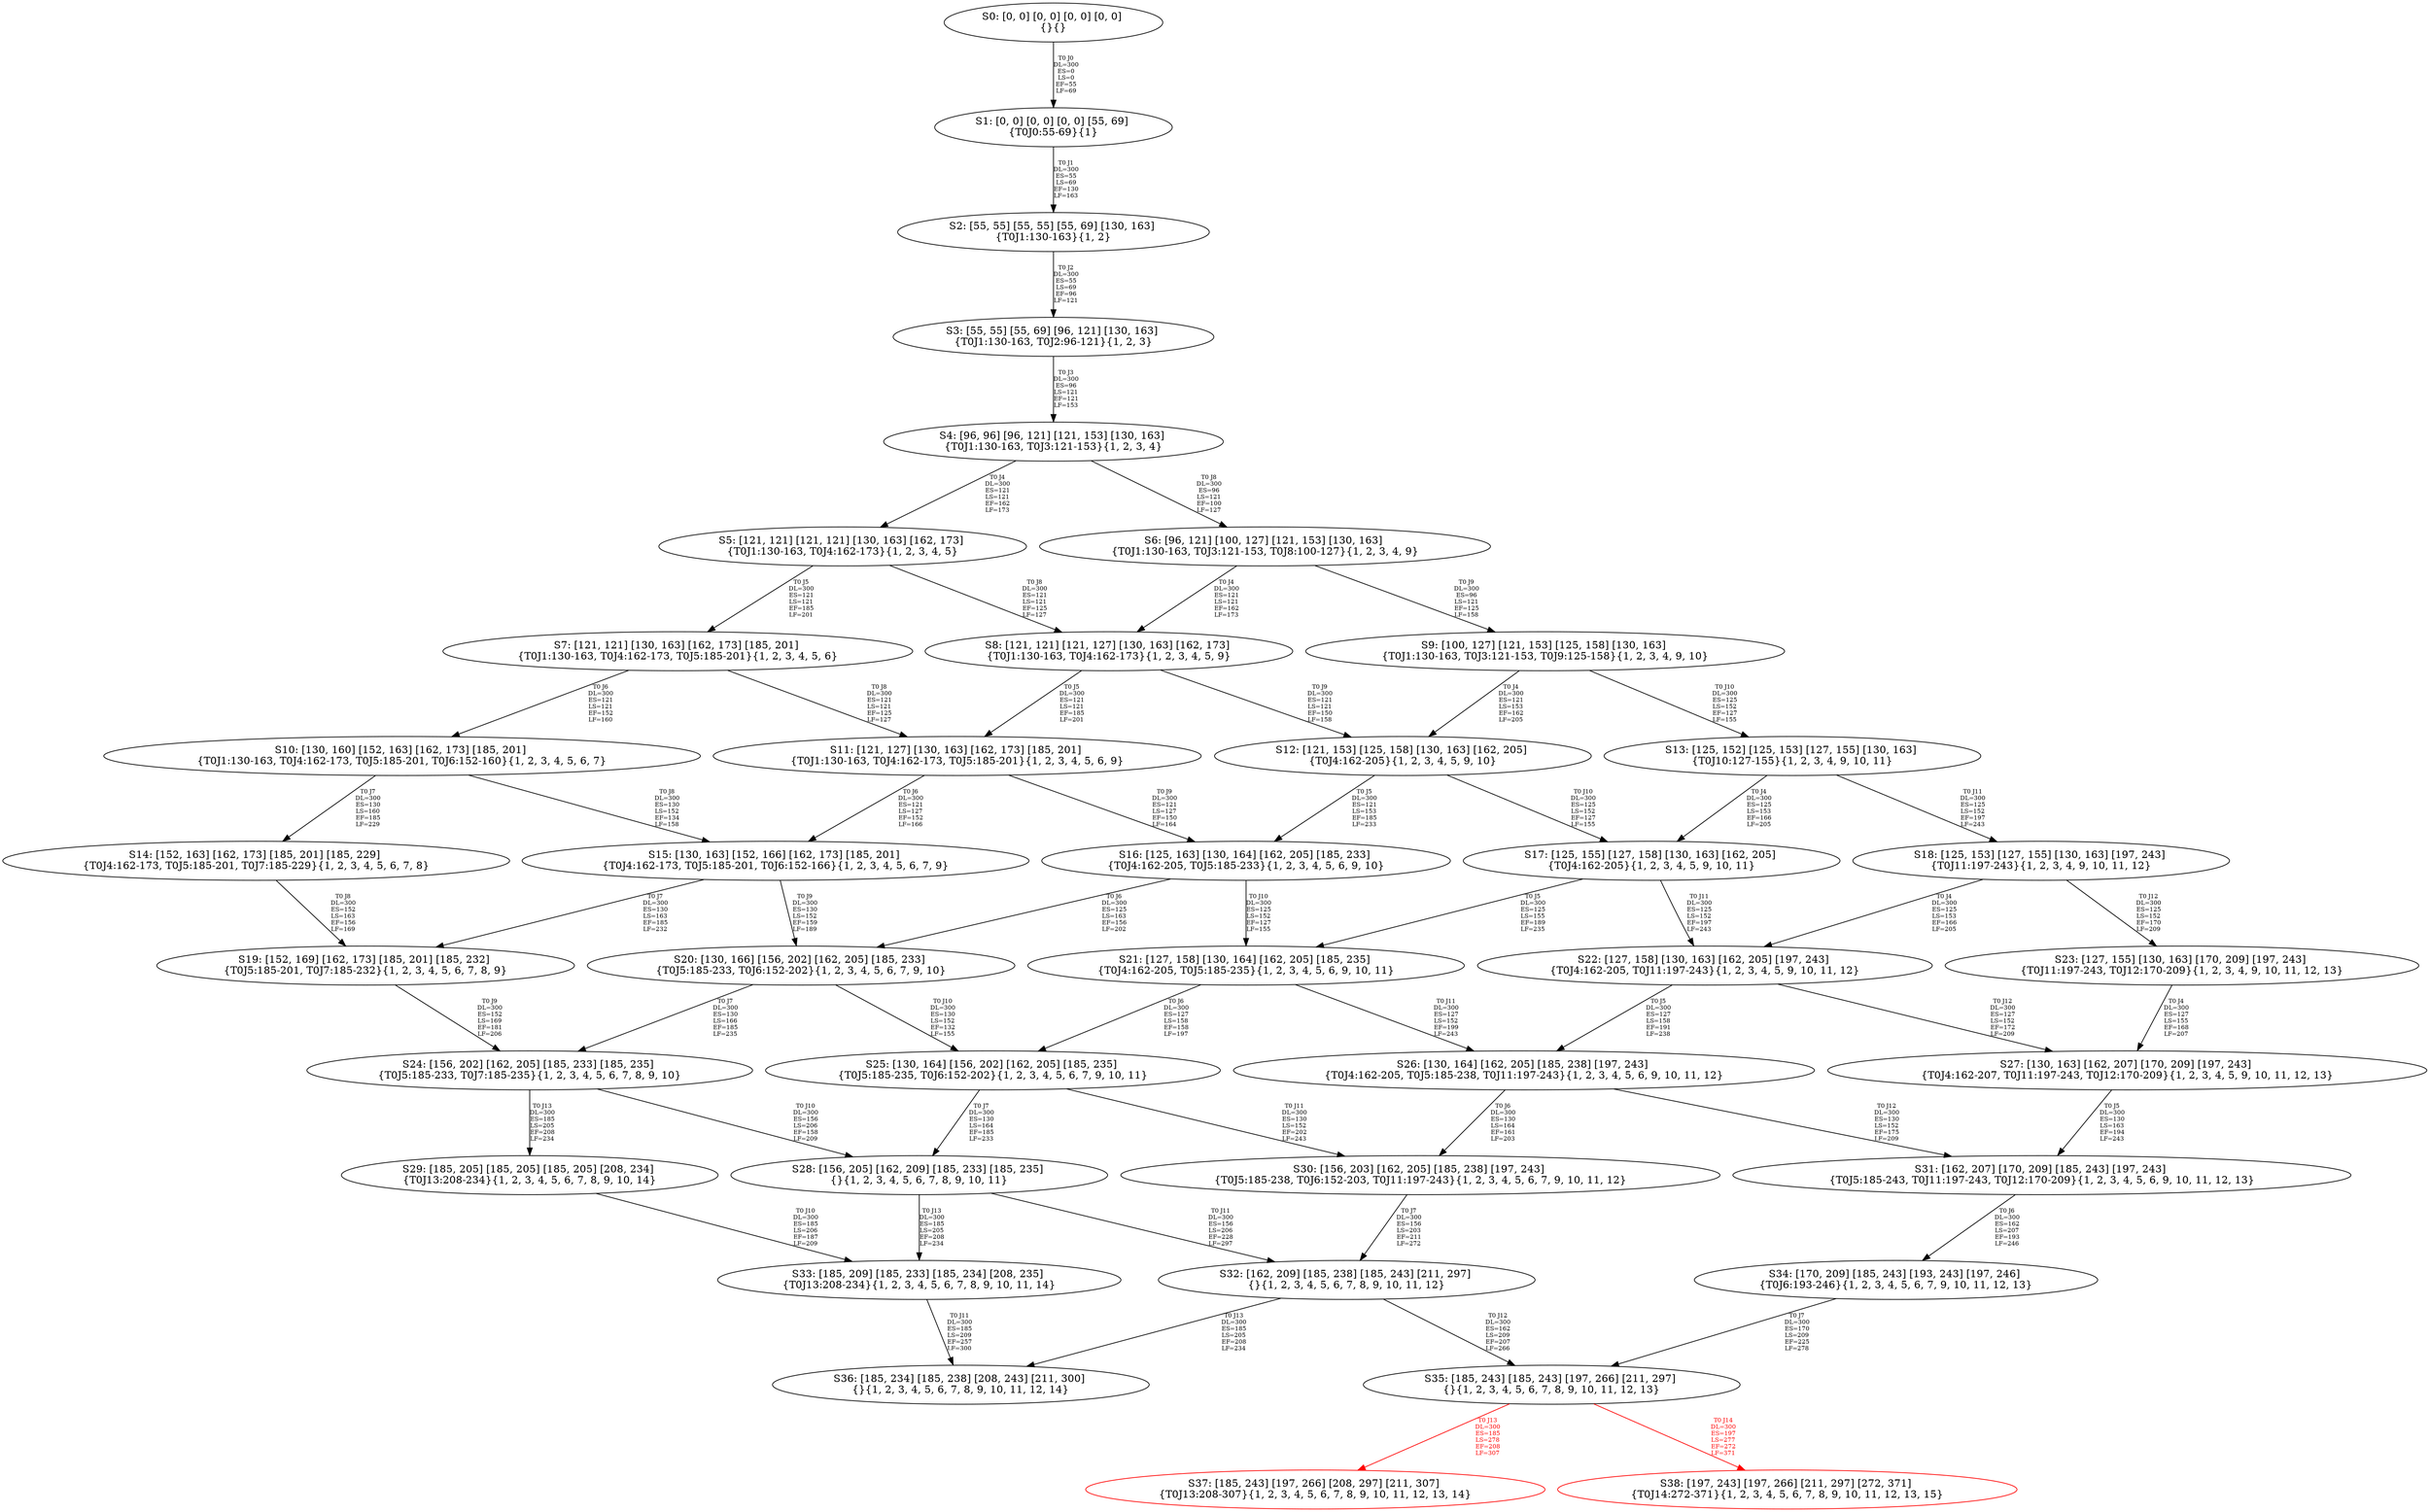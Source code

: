 digraph {
	S0[label="S0: [0, 0] [0, 0] [0, 0] [0, 0] \n{}{}"];
	S1[label="S1: [0, 0] [0, 0] [0, 0] [55, 69] \n{T0J0:55-69}{1}"];
	S2[label="S2: [55, 55] [55, 55] [55, 69] [130, 163] \n{T0J1:130-163}{1, 2}"];
	S3[label="S3: [55, 55] [55, 69] [96, 121] [130, 163] \n{T0J1:130-163, T0J2:96-121}{1, 2, 3}"];
	S4[label="S4: [96, 96] [96, 121] [121, 153] [130, 163] \n{T0J1:130-163, T0J3:121-153}{1, 2, 3, 4}"];
	S5[label="S5: [121, 121] [121, 121] [130, 163] [162, 173] \n{T0J1:130-163, T0J4:162-173}{1, 2, 3, 4, 5}"];
	S6[label="S6: [96, 121] [100, 127] [121, 153] [130, 163] \n{T0J1:130-163, T0J3:121-153, T0J8:100-127}{1, 2, 3, 4, 9}"];
	S7[label="S7: [121, 121] [130, 163] [162, 173] [185, 201] \n{T0J1:130-163, T0J4:162-173, T0J5:185-201}{1, 2, 3, 4, 5, 6}"];
	S8[label="S8: [121, 121] [121, 127] [130, 163] [162, 173] \n{T0J1:130-163, T0J4:162-173}{1, 2, 3, 4, 5, 9}"];
	S9[label="S9: [100, 127] [121, 153] [125, 158] [130, 163] \n{T0J1:130-163, T0J3:121-153, T0J9:125-158}{1, 2, 3, 4, 9, 10}"];
	S10[label="S10: [130, 160] [152, 163] [162, 173] [185, 201] \n{T0J1:130-163, T0J4:162-173, T0J5:185-201, T0J6:152-160}{1, 2, 3, 4, 5, 6, 7}"];
	S11[label="S11: [121, 127] [130, 163] [162, 173] [185, 201] \n{T0J1:130-163, T0J4:162-173, T0J5:185-201}{1, 2, 3, 4, 5, 6, 9}"];
	S12[label="S12: [121, 153] [125, 158] [130, 163] [162, 205] \n{T0J4:162-205}{1, 2, 3, 4, 5, 9, 10}"];
	S13[label="S13: [125, 152] [125, 153] [127, 155] [130, 163] \n{T0J10:127-155}{1, 2, 3, 4, 9, 10, 11}"];
	S14[label="S14: [152, 163] [162, 173] [185, 201] [185, 229] \n{T0J4:162-173, T0J5:185-201, T0J7:185-229}{1, 2, 3, 4, 5, 6, 7, 8}"];
	S15[label="S15: [130, 163] [152, 166] [162, 173] [185, 201] \n{T0J4:162-173, T0J5:185-201, T0J6:152-166}{1, 2, 3, 4, 5, 6, 7, 9}"];
	S16[label="S16: [125, 163] [130, 164] [162, 205] [185, 233] \n{T0J4:162-205, T0J5:185-233}{1, 2, 3, 4, 5, 6, 9, 10}"];
	S17[label="S17: [125, 155] [127, 158] [130, 163] [162, 205] \n{T0J4:162-205}{1, 2, 3, 4, 5, 9, 10, 11}"];
	S18[label="S18: [125, 153] [127, 155] [130, 163] [197, 243] \n{T0J11:197-243}{1, 2, 3, 4, 9, 10, 11, 12}"];
	S19[label="S19: [152, 169] [162, 173] [185, 201] [185, 232] \n{T0J5:185-201, T0J7:185-232}{1, 2, 3, 4, 5, 6, 7, 8, 9}"];
	S20[label="S20: [130, 166] [156, 202] [162, 205] [185, 233] \n{T0J5:185-233, T0J6:152-202}{1, 2, 3, 4, 5, 6, 7, 9, 10}"];
	S21[label="S21: [127, 158] [130, 164] [162, 205] [185, 235] \n{T0J4:162-205, T0J5:185-235}{1, 2, 3, 4, 5, 6, 9, 10, 11}"];
	S22[label="S22: [127, 158] [130, 163] [162, 205] [197, 243] \n{T0J4:162-205, T0J11:197-243}{1, 2, 3, 4, 5, 9, 10, 11, 12}"];
	S23[label="S23: [127, 155] [130, 163] [170, 209] [197, 243] \n{T0J11:197-243, T0J12:170-209}{1, 2, 3, 4, 9, 10, 11, 12, 13}"];
	S24[label="S24: [156, 202] [162, 205] [185, 233] [185, 235] \n{T0J5:185-233, T0J7:185-235}{1, 2, 3, 4, 5, 6, 7, 8, 9, 10}"];
	S25[label="S25: [130, 164] [156, 202] [162, 205] [185, 235] \n{T0J5:185-235, T0J6:152-202}{1, 2, 3, 4, 5, 6, 7, 9, 10, 11}"];
	S26[label="S26: [130, 164] [162, 205] [185, 238] [197, 243] \n{T0J4:162-205, T0J5:185-238, T0J11:197-243}{1, 2, 3, 4, 5, 6, 9, 10, 11, 12}"];
	S27[label="S27: [130, 163] [162, 207] [170, 209] [197, 243] \n{T0J4:162-207, T0J11:197-243, T0J12:170-209}{1, 2, 3, 4, 5, 9, 10, 11, 12, 13}"];
	S28[label="S28: [156, 205] [162, 209] [185, 233] [185, 235] \n{}{1, 2, 3, 4, 5, 6, 7, 8, 9, 10, 11}"];
	S29[label="S29: [185, 205] [185, 205] [185, 205] [208, 234] \n{T0J13:208-234}{1, 2, 3, 4, 5, 6, 7, 8, 9, 10, 14}"];
	S30[label="S30: [156, 203] [162, 205] [185, 238] [197, 243] \n{T0J5:185-238, T0J6:152-203, T0J11:197-243}{1, 2, 3, 4, 5, 6, 7, 9, 10, 11, 12}"];
	S31[label="S31: [162, 207] [170, 209] [185, 243] [197, 243] \n{T0J5:185-243, T0J11:197-243, T0J12:170-209}{1, 2, 3, 4, 5, 6, 9, 10, 11, 12, 13}"];
	S32[label="S32: [162, 209] [185, 238] [185, 243] [211, 297] \n{}{1, 2, 3, 4, 5, 6, 7, 8, 9, 10, 11, 12}"];
	S33[label="S33: [185, 209] [185, 233] [185, 234] [208, 235] \n{T0J13:208-234}{1, 2, 3, 4, 5, 6, 7, 8, 9, 10, 11, 14}"];
	S34[label="S34: [170, 209] [185, 243] [193, 243] [197, 246] \n{T0J6:193-246}{1, 2, 3, 4, 5, 6, 7, 9, 10, 11, 12, 13}"];
	S35[label="S35: [185, 243] [185, 243] [197, 266] [211, 297] \n{}{1, 2, 3, 4, 5, 6, 7, 8, 9, 10, 11, 12, 13}"];
	S36[label="S36: [185, 234] [185, 238] [208, 243] [211, 300] \n{}{1, 2, 3, 4, 5, 6, 7, 8, 9, 10, 11, 12, 14}"];
	S37[label="S37: [185, 243] [197, 266] [208, 297] [211, 307] \n{T0J13:208-307}{1, 2, 3, 4, 5, 6, 7, 8, 9, 10, 11, 12, 13, 14}"];
	S38[label="S38: [197, 243] [197, 266] [211, 297] [272, 371] \n{T0J14:272-371}{1, 2, 3, 4, 5, 6, 7, 8, 9, 10, 11, 12, 13, 15}"];
	S0 -> S1[label="T0 J0\nDL=300\nES=0\nLS=0\nEF=55\nLF=69",fontsize=8];
	S1 -> S2[label="T0 J1\nDL=300\nES=55\nLS=69\nEF=130\nLF=163",fontsize=8];
	S2 -> S3[label="T0 J2\nDL=300\nES=55\nLS=69\nEF=96\nLF=121",fontsize=8];
	S3 -> S4[label="T0 J3\nDL=300\nES=96\nLS=121\nEF=121\nLF=153",fontsize=8];
	S4 -> S5[label="T0 J4\nDL=300\nES=121\nLS=121\nEF=162\nLF=173",fontsize=8];
	S4 -> S6[label="T0 J8\nDL=300\nES=96\nLS=121\nEF=100\nLF=127",fontsize=8];
	S5 -> S7[label="T0 J5\nDL=300\nES=121\nLS=121\nEF=185\nLF=201",fontsize=8];
	S5 -> S8[label="T0 J8\nDL=300\nES=121\nLS=121\nEF=125\nLF=127",fontsize=8];
	S6 -> S8[label="T0 J4\nDL=300\nES=121\nLS=121\nEF=162\nLF=173",fontsize=8];
	S6 -> S9[label="T0 J9\nDL=300\nES=96\nLS=121\nEF=125\nLF=158",fontsize=8];
	S7 -> S10[label="T0 J6\nDL=300\nES=121\nLS=121\nEF=152\nLF=160",fontsize=8];
	S7 -> S11[label="T0 J8\nDL=300\nES=121\nLS=121\nEF=125\nLF=127",fontsize=8];
	S8 -> S11[label="T0 J5\nDL=300\nES=121\nLS=121\nEF=185\nLF=201",fontsize=8];
	S8 -> S12[label="T0 J9\nDL=300\nES=121\nLS=121\nEF=150\nLF=158",fontsize=8];
	S9 -> S12[label="T0 J4\nDL=300\nES=121\nLS=153\nEF=162\nLF=205",fontsize=8];
	S9 -> S13[label="T0 J10\nDL=300\nES=125\nLS=152\nEF=127\nLF=155",fontsize=8];
	S10 -> S14[label="T0 J7\nDL=300\nES=130\nLS=160\nEF=185\nLF=229",fontsize=8];
	S10 -> S15[label="T0 J8\nDL=300\nES=130\nLS=152\nEF=134\nLF=158",fontsize=8];
	S11 -> S15[label="T0 J6\nDL=300\nES=121\nLS=127\nEF=152\nLF=166",fontsize=8];
	S11 -> S16[label="T0 J9\nDL=300\nES=121\nLS=127\nEF=150\nLF=164",fontsize=8];
	S12 -> S16[label="T0 J5\nDL=300\nES=121\nLS=153\nEF=185\nLF=233",fontsize=8];
	S12 -> S17[label="T0 J10\nDL=300\nES=125\nLS=152\nEF=127\nLF=155",fontsize=8];
	S13 -> S17[label="T0 J4\nDL=300\nES=125\nLS=153\nEF=166\nLF=205",fontsize=8];
	S13 -> S18[label="T0 J11\nDL=300\nES=125\nLS=152\nEF=197\nLF=243",fontsize=8];
	S14 -> S19[label="T0 J8\nDL=300\nES=152\nLS=163\nEF=156\nLF=169",fontsize=8];
	S15 -> S19[label="T0 J7\nDL=300\nES=130\nLS=163\nEF=185\nLF=232",fontsize=8];
	S15 -> S20[label="T0 J9\nDL=300\nES=130\nLS=152\nEF=159\nLF=189",fontsize=8];
	S16 -> S20[label="T0 J6\nDL=300\nES=125\nLS=163\nEF=156\nLF=202",fontsize=8];
	S16 -> S21[label="T0 J10\nDL=300\nES=125\nLS=152\nEF=127\nLF=155",fontsize=8];
	S17 -> S21[label="T0 J5\nDL=300\nES=125\nLS=155\nEF=189\nLF=235",fontsize=8];
	S17 -> S22[label="T0 J11\nDL=300\nES=125\nLS=152\nEF=197\nLF=243",fontsize=8];
	S18 -> S22[label="T0 J4\nDL=300\nES=125\nLS=153\nEF=166\nLF=205",fontsize=8];
	S18 -> S23[label="T0 J12\nDL=300\nES=125\nLS=152\nEF=170\nLF=209",fontsize=8];
	S19 -> S24[label="T0 J9\nDL=300\nES=152\nLS=169\nEF=181\nLF=206",fontsize=8];
	S20 -> S24[label="T0 J7\nDL=300\nES=130\nLS=166\nEF=185\nLF=235",fontsize=8];
	S20 -> S25[label="T0 J10\nDL=300\nES=130\nLS=152\nEF=132\nLF=155",fontsize=8];
	S21 -> S25[label="T0 J6\nDL=300\nES=127\nLS=158\nEF=158\nLF=197",fontsize=8];
	S21 -> S26[label="T0 J11\nDL=300\nES=127\nLS=152\nEF=199\nLF=243",fontsize=8];
	S22 -> S26[label="T0 J5\nDL=300\nES=127\nLS=158\nEF=191\nLF=238",fontsize=8];
	S22 -> S27[label="T0 J12\nDL=300\nES=127\nLS=152\nEF=172\nLF=209",fontsize=8];
	S23 -> S27[label="T0 J4\nDL=300\nES=127\nLS=155\nEF=168\nLF=207",fontsize=8];
	S24 -> S28[label="T0 J10\nDL=300\nES=156\nLS=206\nEF=158\nLF=209",fontsize=8];
	S24 -> S29[label="T0 J13\nDL=300\nES=185\nLS=205\nEF=208\nLF=234",fontsize=8];
	S25 -> S28[label="T0 J7\nDL=300\nES=130\nLS=164\nEF=185\nLF=233",fontsize=8];
	S25 -> S30[label="T0 J11\nDL=300\nES=130\nLS=152\nEF=202\nLF=243",fontsize=8];
	S26 -> S30[label="T0 J6\nDL=300\nES=130\nLS=164\nEF=161\nLF=203",fontsize=8];
	S26 -> S31[label="T0 J12\nDL=300\nES=130\nLS=152\nEF=175\nLF=209",fontsize=8];
	S27 -> S31[label="T0 J5\nDL=300\nES=130\nLS=163\nEF=194\nLF=243",fontsize=8];
	S28 -> S32[label="T0 J11\nDL=300\nES=156\nLS=206\nEF=228\nLF=297",fontsize=8];
	S28 -> S33[label="T0 J13\nDL=300\nES=185\nLS=205\nEF=208\nLF=234",fontsize=8];
	S29 -> S33[label="T0 J10\nDL=300\nES=185\nLS=206\nEF=187\nLF=209",fontsize=8];
	S30 -> S32[label="T0 J7\nDL=300\nES=156\nLS=203\nEF=211\nLF=272",fontsize=8];
	S31 -> S34[label="T0 J6\nDL=300\nES=162\nLS=207\nEF=193\nLF=246",fontsize=8];
	S32 -> S35[label="T0 J12\nDL=300\nES=162\nLS=209\nEF=207\nLF=266",fontsize=8];
	S32 -> S36[label="T0 J13\nDL=300\nES=185\nLS=205\nEF=208\nLF=234",fontsize=8];
	S33 -> S36[label="T0 J11\nDL=300\nES=185\nLS=209\nEF=257\nLF=300",fontsize=8];
	S34 -> S35[label="T0 J7\nDL=300\nES=170\nLS=209\nEF=225\nLF=278",fontsize=8];
	S35 -> S37[label="T0 J13\nDL=300\nES=185\nLS=278\nEF=208\nLF=307",color=Red,fontcolor=Red,fontsize=8];
S37[color=Red];
	S35 -> S38[label="T0 J14\nDL=300\nES=197\nLS=277\nEF=272\nLF=371",color=Red,fontcolor=Red,fontsize=8];
S38[color=Red];
}
